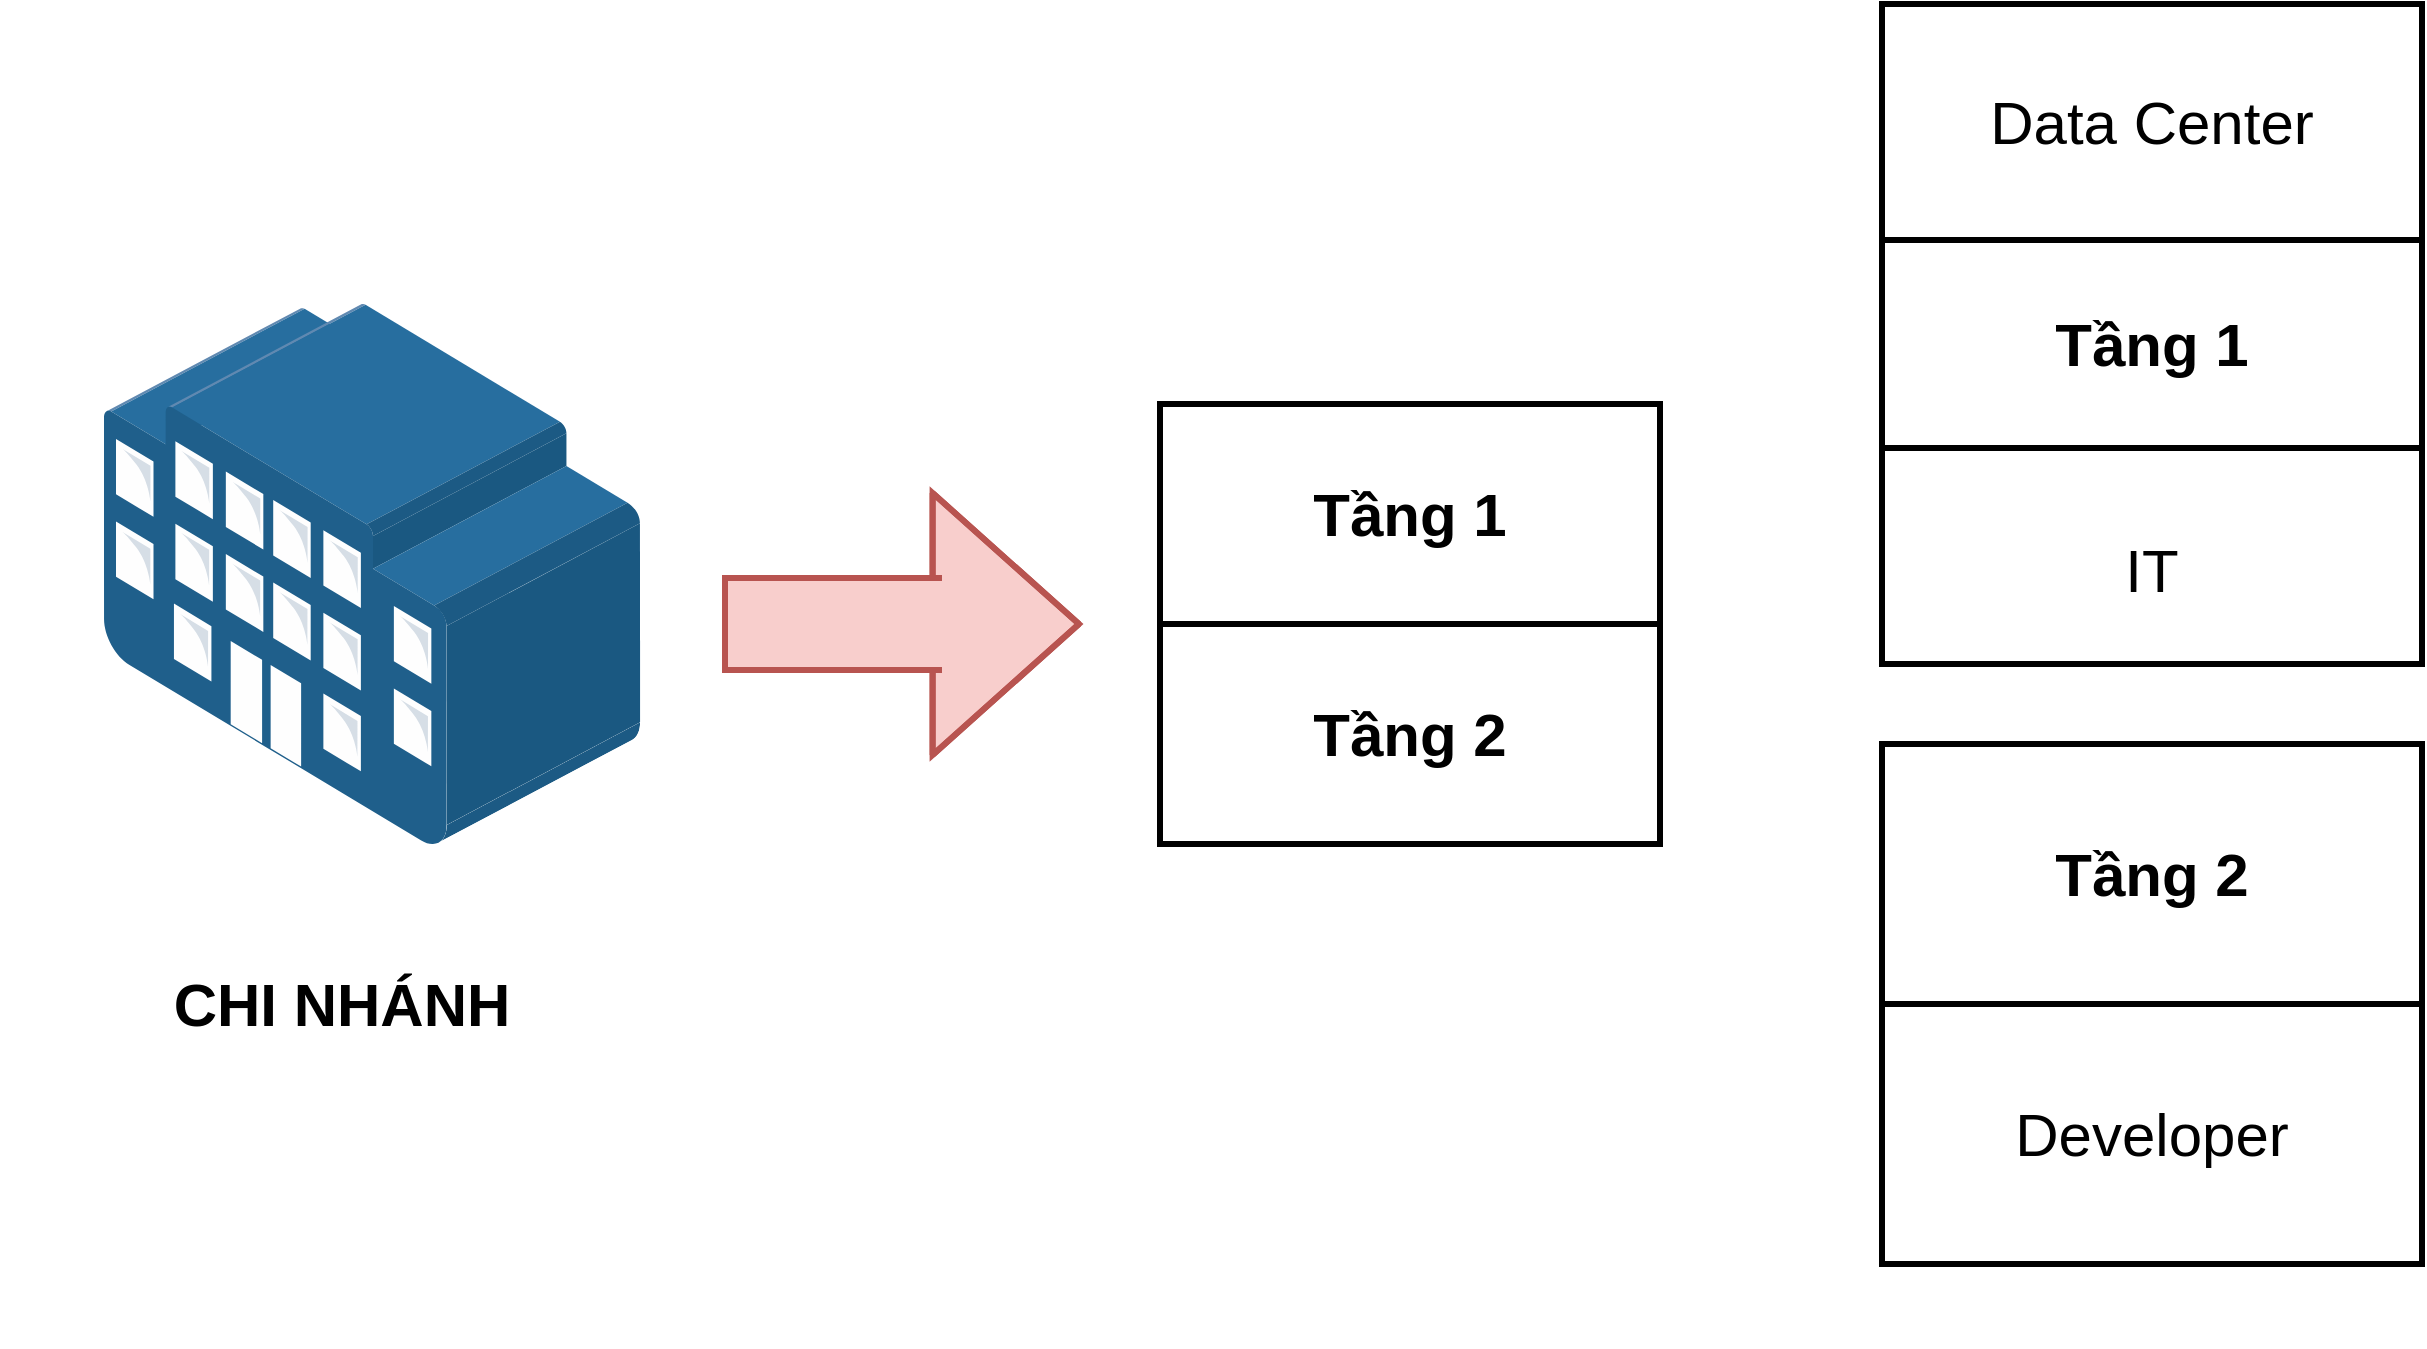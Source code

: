 <mxfile version="22.1.3" type="device">
  <diagram name="Trang-1" id="IiDr1ddLt6QPCpOkkiDG">
    <mxGraphModel dx="3172" dy="2154" grid="1" gridSize="10" guides="1" tooltips="1" connect="1" arrows="1" fold="1" page="1" pageScale="1" pageWidth="827" pageHeight="1169" math="0" shadow="0">
      <root>
        <mxCell id="0" />
        <mxCell id="1" parent="0" />
        <mxCell id="mT-BDktY9lmR7B7DI0jL-49" value="&lt;b style=&quot;border-color: var(--border-color); font-size: 30px;&quot;&gt;CHI NHÁNH&lt;/b&gt;" style="text;html=1;strokeColor=none;fillColor=none;align=center;verticalAlign=middle;whiteSpace=wrap;rounded=0;" parent="1" vertex="1">
          <mxGeometry x="-260" y="390" width="280" height="80" as="geometry" />
        </mxCell>
        <mxCell id="mT-BDktY9lmR7B7DI0jL-50" value="" style="shape=flexArrow;endArrow=classic;html=1;rounded=0;strokeWidth=3;fillColor=#f8cecc;strokeColor=#b85450;endWidth=82;endSize=23.4;width=44;" parent="1" edge="1">
          <mxGeometry width="50" height="50" relative="1" as="geometry">
            <mxPoint x="70" y="240" as="sourcePoint" />
            <mxPoint x="250" y="240" as="targetPoint" />
            <Array as="points">
              <mxPoint x="180" y="240" />
            </Array>
          </mxGeometry>
        </mxCell>
        <mxCell id="mT-BDktY9lmR7B7DI0jL-59" value="" style="shape=table;startSize=0;container=1;collapsible=0;childLayout=tableLayout;rounded=0;align=center;verticalAlign=middle;fontFamily=Helvetica;fontSize=12;fontColor=default;fillColor=none;gradientColor=none;html=1;strokeWidth=3;" parent="1" vertex="1">
          <mxGeometry x="650" y="300" width="270" height="260" as="geometry" />
        </mxCell>
        <mxCell id="mT-BDktY9lmR7B7DI0jL-60" value="" style="shape=tableRow;horizontal=0;startSize=0;swimlaneHead=0;swimlaneBody=0;strokeColor=inherit;top=0;left=0;bottom=0;right=0;collapsible=0;dropTarget=0;fillColor=none;points=[[0,0.5],[1,0.5]];portConstraint=eastwest;rounded=0;align=center;verticalAlign=middle;fontFamily=Helvetica;fontSize=12;fontColor=default;html=1;" parent="mT-BDktY9lmR7B7DI0jL-59" vertex="1">
          <mxGeometry width="270" height="130" as="geometry" />
        </mxCell>
        <mxCell id="mT-BDktY9lmR7B7DI0jL-61" value="&lt;b style=&quot;border-color: var(--border-color); font-size: 30px;&quot;&gt;Tầng 2&lt;/b&gt;" style="shape=partialRectangle;html=1;whiteSpace=wrap;connectable=0;strokeColor=inherit;overflow=hidden;fillColor=none;top=0;left=0;bottom=0;right=0;pointerEvents=1;rounded=0;align=center;verticalAlign=middle;fontFamily=Helvetica;fontSize=12;fontColor=default;" parent="mT-BDktY9lmR7B7DI0jL-60" vertex="1">
          <mxGeometry width="270" height="130" as="geometry">
            <mxRectangle width="270" height="130" as="alternateBounds" />
          </mxGeometry>
        </mxCell>
        <mxCell id="mT-BDktY9lmR7B7DI0jL-62" value="" style="shape=tableRow;horizontal=0;startSize=0;swimlaneHead=0;swimlaneBody=0;strokeColor=inherit;top=0;left=0;bottom=0;right=0;collapsible=0;dropTarget=0;fillColor=none;points=[[0,0.5],[1,0.5]];portConstraint=eastwest;rounded=0;align=center;verticalAlign=middle;fontFamily=Helvetica;fontSize=12;fontColor=default;html=1;" parent="mT-BDktY9lmR7B7DI0jL-59" vertex="1">
          <mxGeometry y="130" width="270" height="130" as="geometry" />
        </mxCell>
        <mxCell id="mT-BDktY9lmR7B7DI0jL-63" value="&lt;span style=&quot;border-color: var(--border-color); font-size: 30px;&quot;&gt;Developer&lt;/span&gt;" style="shape=partialRectangle;html=1;whiteSpace=wrap;connectable=0;strokeColor=inherit;overflow=hidden;fillColor=none;top=0;left=0;bottom=0;right=0;pointerEvents=1;rounded=0;align=center;verticalAlign=middle;fontFamily=Helvetica;fontSize=12;fontColor=default;" parent="mT-BDktY9lmR7B7DI0jL-62" vertex="1">
          <mxGeometry width="270" height="130" as="geometry">
            <mxRectangle width="270" height="130" as="alternateBounds" />
          </mxGeometry>
        </mxCell>
        <mxCell id="mT-BDktY9lmR7B7DI0jL-71" value="" style="shape=table;startSize=0;container=1;collapsible=0;childLayout=tableLayout;rounded=0;align=center;verticalAlign=middle;fontFamily=Helvetica;fontSize=12;fontColor=default;fillColor=none;gradientColor=none;html=1;strokeWidth=3;" parent="1" vertex="1">
          <mxGeometry x="650" y="-70" width="270" height="330" as="geometry" />
        </mxCell>
        <mxCell id="mT-BDktY9lmR7B7DI0jL-74" value="" style="shape=tableRow;horizontal=0;startSize=0;swimlaneHead=0;swimlaneBody=0;strokeColor=inherit;top=0;left=0;bottom=0;right=0;collapsible=0;dropTarget=0;fillColor=none;points=[[0,0.5],[1,0.5]];portConstraint=eastwest;rounded=0;align=center;verticalAlign=middle;fontFamily=Helvetica;fontSize=12;fontColor=default;html=1;" parent="mT-BDktY9lmR7B7DI0jL-71" vertex="1">
          <mxGeometry width="270" height="118" as="geometry" />
        </mxCell>
        <mxCell id="mT-BDktY9lmR7B7DI0jL-75" value="&lt;span style=&quot;border-color: var(--border-color); font-size: 30px;&quot;&gt;Data Center&lt;/span&gt;" style="shape=partialRectangle;html=1;whiteSpace=wrap;connectable=0;strokeColor=inherit;overflow=hidden;fillColor=none;top=0;left=0;bottom=0;right=0;pointerEvents=1;rounded=0;align=center;verticalAlign=middle;fontFamily=Helvetica;fontSize=12;fontColor=default;" parent="mT-BDktY9lmR7B7DI0jL-74" vertex="1">
          <mxGeometry width="270" height="118" as="geometry">
            <mxRectangle width="270" height="118" as="alternateBounds" />
          </mxGeometry>
        </mxCell>
        <mxCell id="mT-BDktY9lmR7B7DI0jL-72" value="" style="shape=tableRow;horizontal=0;startSize=0;swimlaneHead=0;swimlaneBody=0;strokeColor=inherit;top=0;left=0;bottom=0;right=0;collapsible=0;dropTarget=0;fillColor=none;points=[[0,0.5],[1,0.5]];portConstraint=eastwest;rounded=0;align=center;verticalAlign=middle;fontFamily=Helvetica;fontSize=12;fontColor=default;html=1;" parent="mT-BDktY9lmR7B7DI0jL-71" vertex="1">
          <mxGeometry y="118" width="270" height="104" as="geometry" />
        </mxCell>
        <mxCell id="mT-BDktY9lmR7B7DI0jL-73" value="&lt;b style=&quot;border-color: var(--border-color); font-size: 30px;&quot;&gt;Tầng 1&lt;/b&gt;" style="shape=partialRectangle;html=1;whiteSpace=wrap;connectable=0;strokeColor=inherit;overflow=hidden;fillColor=none;top=0;left=0;bottom=0;right=0;pointerEvents=1;rounded=0;align=center;verticalAlign=middle;fontFamily=Helvetica;fontSize=12;fontColor=default;" parent="mT-BDktY9lmR7B7DI0jL-72" vertex="1">
          <mxGeometry width="270" height="104" as="geometry">
            <mxRectangle width="270" height="104" as="alternateBounds" />
          </mxGeometry>
        </mxCell>
        <mxCell id="t5FXCm7MGCudknjl_LxN-10" value="" style="shape=tableRow;horizontal=0;startSize=0;swimlaneHead=0;swimlaneBody=0;strokeColor=inherit;top=0;left=0;bottom=0;right=0;collapsible=0;dropTarget=0;fillColor=none;points=[[0,0.5],[1,0.5]];portConstraint=eastwest;" vertex="1" parent="mT-BDktY9lmR7B7DI0jL-71">
          <mxGeometry y="222" width="270" height="108" as="geometry" />
        </mxCell>
        <mxCell id="t5FXCm7MGCudknjl_LxN-11" value="&lt;br&gt;&lt;span style=&quot;font-size: 30px;&quot;&gt;IT&lt;/span&gt;" style="shape=partialRectangle;html=1;whiteSpace=wrap;connectable=0;strokeColor=inherit;overflow=hidden;fillColor=none;top=0;left=0;bottom=0;right=0;pointerEvents=1;" vertex="1" parent="t5FXCm7MGCudknjl_LxN-10">
          <mxGeometry width="270" height="108" as="geometry">
            <mxRectangle width="270" height="108" as="alternateBounds" />
          </mxGeometry>
        </mxCell>
        <mxCell id="mT-BDktY9lmR7B7DI0jL-117" value="" style="endArrow=none;html=1;rounded=0;fontFamily=Helvetica;fontSize=12;fontColor=default;strokeColor=#FFFFFF;" parent="1" edge="1">
          <mxGeometry width="50" height="50" relative="1" as="geometry">
            <mxPoint x="-290" y="320" as="sourcePoint" />
            <mxPoint x="-280" y="270" as="targetPoint" />
          </mxGeometry>
        </mxCell>
        <mxCell id="mT-BDktY9lmR7B7DI0jL-119" value="" style="endArrow=none;html=1;rounded=0;fontFamily=Helvetica;fontSize=12;fontColor=default;strokeColor=#FFFFFF;" parent="1" edge="1">
          <mxGeometry width="50" height="50" relative="1" as="geometry">
            <mxPoint x="770" y="-30" as="sourcePoint" />
            <mxPoint x="840" y="-30" as="targetPoint" />
          </mxGeometry>
        </mxCell>
        <mxCell id="mT-BDktY9lmR7B7DI0jL-120" value="" style="endArrow=none;html=1;rounded=0;fontFamily=Helvetica;fontSize=12;fontColor=default;strokeColor=#FFFFFF;" parent="1" edge="1">
          <mxGeometry width="50" height="50" relative="1" as="geometry">
            <mxPoint x="840" y="590" as="sourcePoint" />
            <mxPoint x="770" y="600" as="targetPoint" />
          </mxGeometry>
        </mxCell>
        <mxCell id="mT-BDktY9lmR7B7DI0jL-128" value="" style="shape=table;startSize=0;container=1;collapsible=0;childLayout=tableLayout;rounded=0;align=center;verticalAlign=middle;fontFamily=Helvetica;fontSize=12;fontColor=default;fillColor=none;gradientColor=none;html=1;strokeWidth=3;" parent="1" vertex="1">
          <mxGeometry x="289" y="130" width="250" height="220" as="geometry" />
        </mxCell>
        <mxCell id="mT-BDktY9lmR7B7DI0jL-131" value="" style="shape=tableRow;horizontal=0;startSize=0;swimlaneHead=0;swimlaneBody=0;strokeColor=inherit;top=0;left=0;bottom=0;right=0;collapsible=0;dropTarget=0;fillColor=none;points=[[0,0.5],[1,0.5]];portConstraint=eastwest;rounded=0;align=center;verticalAlign=middle;fontFamily=Helvetica;fontSize=12;fontColor=default;html=1;strokeWidth=3;" parent="mT-BDktY9lmR7B7DI0jL-128" vertex="1">
          <mxGeometry width="250" height="110" as="geometry" />
        </mxCell>
        <mxCell id="mT-BDktY9lmR7B7DI0jL-132" value="&lt;b style=&quot;border-color: var(--border-color); font-size: 30px;&quot;&gt;Tầng 1&lt;/b&gt;" style="shape=partialRectangle;html=1;whiteSpace=wrap;connectable=0;strokeColor=inherit;overflow=hidden;fillColor=none;top=0;left=0;bottom=0;right=0;pointerEvents=1;rounded=0;align=center;verticalAlign=middle;fontFamily=Helvetica;fontSize=12;fontColor=default;strokeWidth=3;" parent="mT-BDktY9lmR7B7DI0jL-131" vertex="1">
          <mxGeometry width="250" height="110" as="geometry">
            <mxRectangle width="250" height="110" as="alternateBounds" />
          </mxGeometry>
        </mxCell>
        <mxCell id="mT-BDktY9lmR7B7DI0jL-134" value="" style="shape=tableRow;horizontal=0;startSize=0;swimlaneHead=0;swimlaneBody=0;strokeColor=inherit;top=0;left=0;bottom=0;right=0;collapsible=0;dropTarget=0;fillColor=none;points=[[0,0.5],[1,0.5]];portConstraint=eastwest;rounded=0;align=center;verticalAlign=middle;fontFamily=Helvetica;fontSize=12;fontColor=default;html=1;" parent="mT-BDktY9lmR7B7DI0jL-128" vertex="1">
          <mxGeometry y="110" width="250" height="110" as="geometry" />
        </mxCell>
        <mxCell id="mT-BDktY9lmR7B7DI0jL-135" value="&lt;b style=&quot;border-color: var(--border-color); font-size: 30px;&quot;&gt;Tầng 2&lt;/b&gt;" style="shape=partialRectangle;html=1;whiteSpace=wrap;connectable=0;strokeColor=inherit;overflow=hidden;fillColor=none;top=0;left=0;bottom=0;right=0;pointerEvents=1;rounded=0;align=center;verticalAlign=middle;fontFamily=Helvetica;fontSize=12;fontColor=default;" parent="mT-BDktY9lmR7B7DI0jL-134" vertex="1">
          <mxGeometry width="250" height="110" as="geometry">
            <mxRectangle width="250" height="110" as="alternateBounds" />
          </mxGeometry>
        </mxCell>
        <mxCell id="t5FXCm7MGCudknjl_LxN-1" value="" style="image;points=[];aspect=fixed;html=1;align=center;shadow=0;dashed=0;image=img/lib/allied_telesis/buildings/Large_Building.svg;" vertex="1" parent="1">
          <mxGeometry x="-240" y="80" width="270" height="270" as="geometry" />
        </mxCell>
      </root>
    </mxGraphModel>
  </diagram>
</mxfile>
